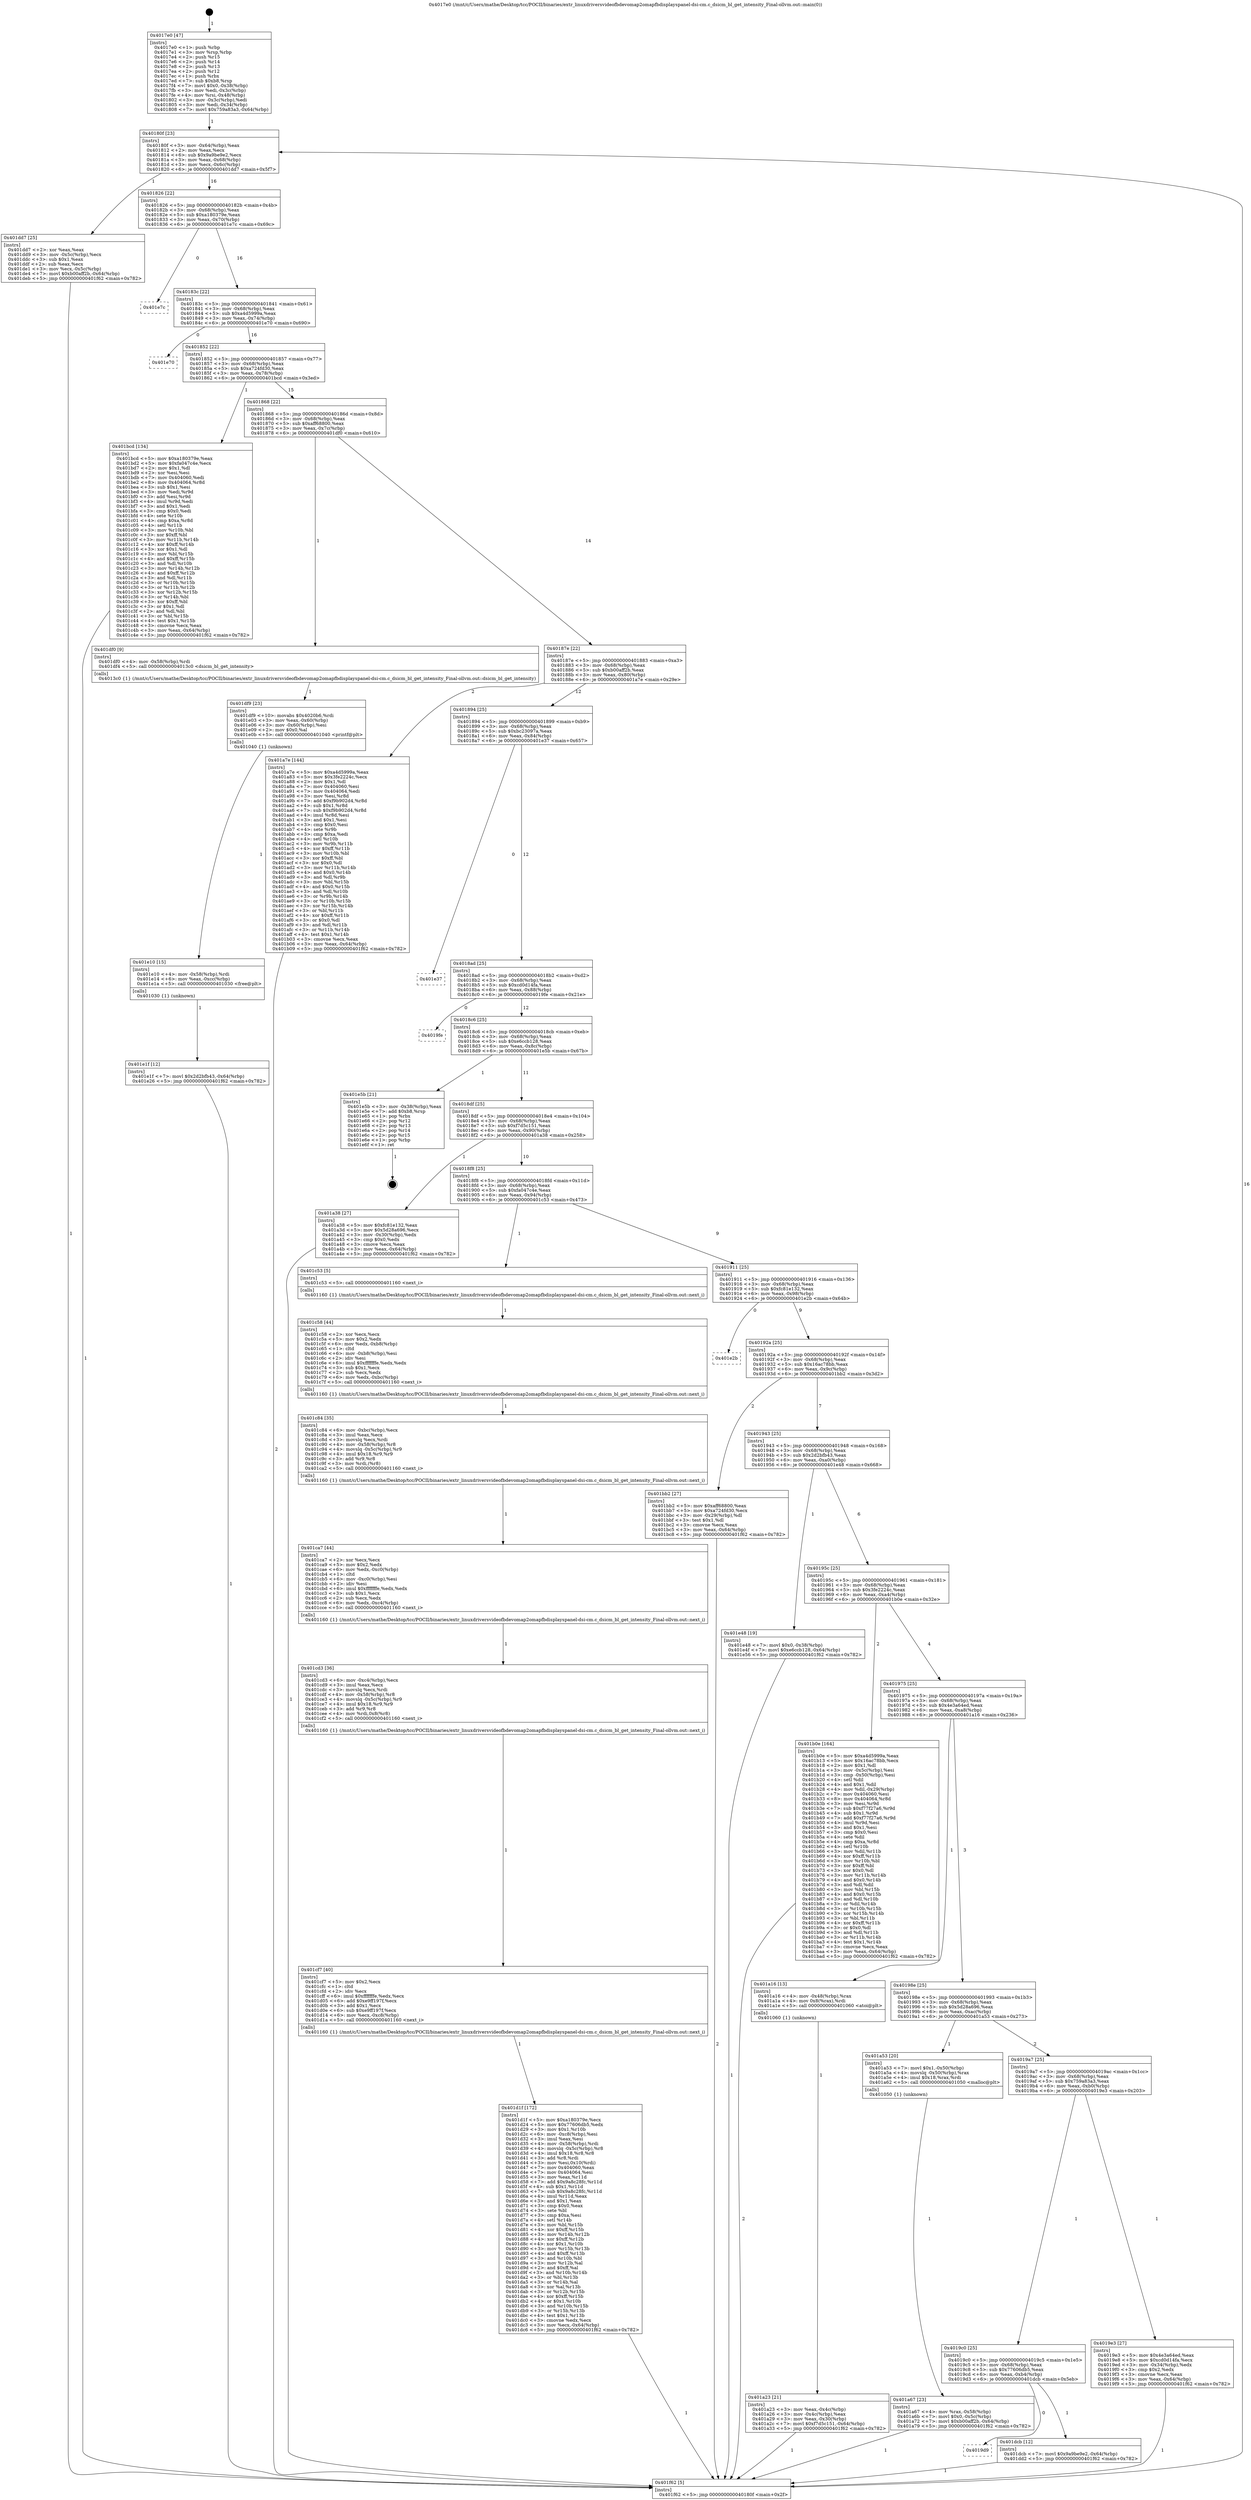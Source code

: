 digraph "0x4017e0" {
  label = "0x4017e0 (/mnt/c/Users/mathe/Desktop/tcc/POCII/binaries/extr_linuxdriversvideofbdevomap2omapfbdisplayspanel-dsi-cm.c_dsicm_bl_get_intensity_Final-ollvm.out::main(0))"
  labelloc = "t"
  node[shape=record]

  Entry [label="",width=0.3,height=0.3,shape=circle,fillcolor=black,style=filled]
  "0x40180f" [label="{
     0x40180f [23]\l
     | [instrs]\l
     &nbsp;&nbsp;0x40180f \<+3\>: mov -0x64(%rbp),%eax\l
     &nbsp;&nbsp;0x401812 \<+2\>: mov %eax,%ecx\l
     &nbsp;&nbsp;0x401814 \<+6\>: sub $0x9a9be9e2,%ecx\l
     &nbsp;&nbsp;0x40181a \<+3\>: mov %eax,-0x68(%rbp)\l
     &nbsp;&nbsp;0x40181d \<+3\>: mov %ecx,-0x6c(%rbp)\l
     &nbsp;&nbsp;0x401820 \<+6\>: je 0000000000401dd7 \<main+0x5f7\>\l
  }"]
  "0x401dd7" [label="{
     0x401dd7 [25]\l
     | [instrs]\l
     &nbsp;&nbsp;0x401dd7 \<+2\>: xor %eax,%eax\l
     &nbsp;&nbsp;0x401dd9 \<+3\>: mov -0x5c(%rbp),%ecx\l
     &nbsp;&nbsp;0x401ddc \<+3\>: sub $0x1,%eax\l
     &nbsp;&nbsp;0x401ddf \<+2\>: sub %eax,%ecx\l
     &nbsp;&nbsp;0x401de1 \<+3\>: mov %ecx,-0x5c(%rbp)\l
     &nbsp;&nbsp;0x401de4 \<+7\>: movl $0xb00aff2b,-0x64(%rbp)\l
     &nbsp;&nbsp;0x401deb \<+5\>: jmp 0000000000401f62 \<main+0x782\>\l
  }"]
  "0x401826" [label="{
     0x401826 [22]\l
     | [instrs]\l
     &nbsp;&nbsp;0x401826 \<+5\>: jmp 000000000040182b \<main+0x4b\>\l
     &nbsp;&nbsp;0x40182b \<+3\>: mov -0x68(%rbp),%eax\l
     &nbsp;&nbsp;0x40182e \<+5\>: sub $0xa180379e,%eax\l
     &nbsp;&nbsp;0x401833 \<+3\>: mov %eax,-0x70(%rbp)\l
     &nbsp;&nbsp;0x401836 \<+6\>: je 0000000000401e7c \<main+0x69c\>\l
  }"]
  Exit [label="",width=0.3,height=0.3,shape=circle,fillcolor=black,style=filled,peripheries=2]
  "0x401e7c" [label="{
     0x401e7c\l
  }", style=dashed]
  "0x40183c" [label="{
     0x40183c [22]\l
     | [instrs]\l
     &nbsp;&nbsp;0x40183c \<+5\>: jmp 0000000000401841 \<main+0x61\>\l
     &nbsp;&nbsp;0x401841 \<+3\>: mov -0x68(%rbp),%eax\l
     &nbsp;&nbsp;0x401844 \<+5\>: sub $0xa4d5999a,%eax\l
     &nbsp;&nbsp;0x401849 \<+3\>: mov %eax,-0x74(%rbp)\l
     &nbsp;&nbsp;0x40184c \<+6\>: je 0000000000401e70 \<main+0x690\>\l
  }"]
  "0x401e1f" [label="{
     0x401e1f [12]\l
     | [instrs]\l
     &nbsp;&nbsp;0x401e1f \<+7\>: movl $0x2d2bfb43,-0x64(%rbp)\l
     &nbsp;&nbsp;0x401e26 \<+5\>: jmp 0000000000401f62 \<main+0x782\>\l
  }"]
  "0x401e70" [label="{
     0x401e70\l
  }", style=dashed]
  "0x401852" [label="{
     0x401852 [22]\l
     | [instrs]\l
     &nbsp;&nbsp;0x401852 \<+5\>: jmp 0000000000401857 \<main+0x77\>\l
     &nbsp;&nbsp;0x401857 \<+3\>: mov -0x68(%rbp),%eax\l
     &nbsp;&nbsp;0x40185a \<+5\>: sub $0xa724fd30,%eax\l
     &nbsp;&nbsp;0x40185f \<+3\>: mov %eax,-0x78(%rbp)\l
     &nbsp;&nbsp;0x401862 \<+6\>: je 0000000000401bcd \<main+0x3ed\>\l
  }"]
  "0x401e10" [label="{
     0x401e10 [15]\l
     | [instrs]\l
     &nbsp;&nbsp;0x401e10 \<+4\>: mov -0x58(%rbp),%rdi\l
     &nbsp;&nbsp;0x401e14 \<+6\>: mov %eax,-0xcc(%rbp)\l
     &nbsp;&nbsp;0x401e1a \<+5\>: call 0000000000401030 \<free@plt\>\l
     | [calls]\l
     &nbsp;&nbsp;0x401030 \{1\} (unknown)\l
  }"]
  "0x401bcd" [label="{
     0x401bcd [134]\l
     | [instrs]\l
     &nbsp;&nbsp;0x401bcd \<+5\>: mov $0xa180379e,%eax\l
     &nbsp;&nbsp;0x401bd2 \<+5\>: mov $0xfa047c4e,%ecx\l
     &nbsp;&nbsp;0x401bd7 \<+2\>: mov $0x1,%dl\l
     &nbsp;&nbsp;0x401bd9 \<+2\>: xor %esi,%esi\l
     &nbsp;&nbsp;0x401bdb \<+7\>: mov 0x404060,%edi\l
     &nbsp;&nbsp;0x401be2 \<+8\>: mov 0x404064,%r8d\l
     &nbsp;&nbsp;0x401bea \<+3\>: sub $0x1,%esi\l
     &nbsp;&nbsp;0x401bed \<+3\>: mov %edi,%r9d\l
     &nbsp;&nbsp;0x401bf0 \<+3\>: add %esi,%r9d\l
     &nbsp;&nbsp;0x401bf3 \<+4\>: imul %r9d,%edi\l
     &nbsp;&nbsp;0x401bf7 \<+3\>: and $0x1,%edi\l
     &nbsp;&nbsp;0x401bfa \<+3\>: cmp $0x0,%edi\l
     &nbsp;&nbsp;0x401bfd \<+4\>: sete %r10b\l
     &nbsp;&nbsp;0x401c01 \<+4\>: cmp $0xa,%r8d\l
     &nbsp;&nbsp;0x401c05 \<+4\>: setl %r11b\l
     &nbsp;&nbsp;0x401c09 \<+3\>: mov %r10b,%bl\l
     &nbsp;&nbsp;0x401c0c \<+3\>: xor $0xff,%bl\l
     &nbsp;&nbsp;0x401c0f \<+3\>: mov %r11b,%r14b\l
     &nbsp;&nbsp;0x401c12 \<+4\>: xor $0xff,%r14b\l
     &nbsp;&nbsp;0x401c16 \<+3\>: xor $0x1,%dl\l
     &nbsp;&nbsp;0x401c19 \<+3\>: mov %bl,%r15b\l
     &nbsp;&nbsp;0x401c1c \<+4\>: and $0xff,%r15b\l
     &nbsp;&nbsp;0x401c20 \<+3\>: and %dl,%r10b\l
     &nbsp;&nbsp;0x401c23 \<+3\>: mov %r14b,%r12b\l
     &nbsp;&nbsp;0x401c26 \<+4\>: and $0xff,%r12b\l
     &nbsp;&nbsp;0x401c2a \<+3\>: and %dl,%r11b\l
     &nbsp;&nbsp;0x401c2d \<+3\>: or %r10b,%r15b\l
     &nbsp;&nbsp;0x401c30 \<+3\>: or %r11b,%r12b\l
     &nbsp;&nbsp;0x401c33 \<+3\>: xor %r12b,%r15b\l
     &nbsp;&nbsp;0x401c36 \<+3\>: or %r14b,%bl\l
     &nbsp;&nbsp;0x401c39 \<+3\>: xor $0xff,%bl\l
     &nbsp;&nbsp;0x401c3c \<+3\>: or $0x1,%dl\l
     &nbsp;&nbsp;0x401c3f \<+2\>: and %dl,%bl\l
     &nbsp;&nbsp;0x401c41 \<+3\>: or %bl,%r15b\l
     &nbsp;&nbsp;0x401c44 \<+4\>: test $0x1,%r15b\l
     &nbsp;&nbsp;0x401c48 \<+3\>: cmovne %ecx,%eax\l
     &nbsp;&nbsp;0x401c4b \<+3\>: mov %eax,-0x64(%rbp)\l
     &nbsp;&nbsp;0x401c4e \<+5\>: jmp 0000000000401f62 \<main+0x782\>\l
  }"]
  "0x401868" [label="{
     0x401868 [22]\l
     | [instrs]\l
     &nbsp;&nbsp;0x401868 \<+5\>: jmp 000000000040186d \<main+0x8d\>\l
     &nbsp;&nbsp;0x40186d \<+3\>: mov -0x68(%rbp),%eax\l
     &nbsp;&nbsp;0x401870 \<+5\>: sub $0xaff68800,%eax\l
     &nbsp;&nbsp;0x401875 \<+3\>: mov %eax,-0x7c(%rbp)\l
     &nbsp;&nbsp;0x401878 \<+6\>: je 0000000000401df0 \<main+0x610\>\l
  }"]
  "0x401df9" [label="{
     0x401df9 [23]\l
     | [instrs]\l
     &nbsp;&nbsp;0x401df9 \<+10\>: movabs $0x4020b6,%rdi\l
     &nbsp;&nbsp;0x401e03 \<+3\>: mov %eax,-0x60(%rbp)\l
     &nbsp;&nbsp;0x401e06 \<+3\>: mov -0x60(%rbp),%esi\l
     &nbsp;&nbsp;0x401e09 \<+2\>: mov $0x0,%al\l
     &nbsp;&nbsp;0x401e0b \<+5\>: call 0000000000401040 \<printf@plt\>\l
     | [calls]\l
     &nbsp;&nbsp;0x401040 \{1\} (unknown)\l
  }"]
  "0x401df0" [label="{
     0x401df0 [9]\l
     | [instrs]\l
     &nbsp;&nbsp;0x401df0 \<+4\>: mov -0x58(%rbp),%rdi\l
     &nbsp;&nbsp;0x401df4 \<+5\>: call 00000000004013c0 \<dsicm_bl_get_intensity\>\l
     | [calls]\l
     &nbsp;&nbsp;0x4013c0 \{1\} (/mnt/c/Users/mathe/Desktop/tcc/POCII/binaries/extr_linuxdriversvideofbdevomap2omapfbdisplayspanel-dsi-cm.c_dsicm_bl_get_intensity_Final-ollvm.out::dsicm_bl_get_intensity)\l
  }"]
  "0x40187e" [label="{
     0x40187e [22]\l
     | [instrs]\l
     &nbsp;&nbsp;0x40187e \<+5\>: jmp 0000000000401883 \<main+0xa3\>\l
     &nbsp;&nbsp;0x401883 \<+3\>: mov -0x68(%rbp),%eax\l
     &nbsp;&nbsp;0x401886 \<+5\>: sub $0xb00aff2b,%eax\l
     &nbsp;&nbsp;0x40188b \<+3\>: mov %eax,-0x80(%rbp)\l
     &nbsp;&nbsp;0x40188e \<+6\>: je 0000000000401a7e \<main+0x29e\>\l
  }"]
  "0x4019d9" [label="{
     0x4019d9\l
  }", style=dashed]
  "0x401a7e" [label="{
     0x401a7e [144]\l
     | [instrs]\l
     &nbsp;&nbsp;0x401a7e \<+5\>: mov $0xa4d5999a,%eax\l
     &nbsp;&nbsp;0x401a83 \<+5\>: mov $0x3fe2224c,%ecx\l
     &nbsp;&nbsp;0x401a88 \<+2\>: mov $0x1,%dl\l
     &nbsp;&nbsp;0x401a8a \<+7\>: mov 0x404060,%esi\l
     &nbsp;&nbsp;0x401a91 \<+7\>: mov 0x404064,%edi\l
     &nbsp;&nbsp;0x401a98 \<+3\>: mov %esi,%r8d\l
     &nbsp;&nbsp;0x401a9b \<+7\>: add $0xf9b902d4,%r8d\l
     &nbsp;&nbsp;0x401aa2 \<+4\>: sub $0x1,%r8d\l
     &nbsp;&nbsp;0x401aa6 \<+7\>: sub $0xf9b902d4,%r8d\l
     &nbsp;&nbsp;0x401aad \<+4\>: imul %r8d,%esi\l
     &nbsp;&nbsp;0x401ab1 \<+3\>: and $0x1,%esi\l
     &nbsp;&nbsp;0x401ab4 \<+3\>: cmp $0x0,%esi\l
     &nbsp;&nbsp;0x401ab7 \<+4\>: sete %r9b\l
     &nbsp;&nbsp;0x401abb \<+3\>: cmp $0xa,%edi\l
     &nbsp;&nbsp;0x401abe \<+4\>: setl %r10b\l
     &nbsp;&nbsp;0x401ac2 \<+3\>: mov %r9b,%r11b\l
     &nbsp;&nbsp;0x401ac5 \<+4\>: xor $0xff,%r11b\l
     &nbsp;&nbsp;0x401ac9 \<+3\>: mov %r10b,%bl\l
     &nbsp;&nbsp;0x401acc \<+3\>: xor $0xff,%bl\l
     &nbsp;&nbsp;0x401acf \<+3\>: xor $0x0,%dl\l
     &nbsp;&nbsp;0x401ad2 \<+3\>: mov %r11b,%r14b\l
     &nbsp;&nbsp;0x401ad5 \<+4\>: and $0x0,%r14b\l
     &nbsp;&nbsp;0x401ad9 \<+3\>: and %dl,%r9b\l
     &nbsp;&nbsp;0x401adc \<+3\>: mov %bl,%r15b\l
     &nbsp;&nbsp;0x401adf \<+4\>: and $0x0,%r15b\l
     &nbsp;&nbsp;0x401ae3 \<+3\>: and %dl,%r10b\l
     &nbsp;&nbsp;0x401ae6 \<+3\>: or %r9b,%r14b\l
     &nbsp;&nbsp;0x401ae9 \<+3\>: or %r10b,%r15b\l
     &nbsp;&nbsp;0x401aec \<+3\>: xor %r15b,%r14b\l
     &nbsp;&nbsp;0x401aef \<+3\>: or %bl,%r11b\l
     &nbsp;&nbsp;0x401af2 \<+4\>: xor $0xff,%r11b\l
     &nbsp;&nbsp;0x401af6 \<+3\>: or $0x0,%dl\l
     &nbsp;&nbsp;0x401af9 \<+3\>: and %dl,%r11b\l
     &nbsp;&nbsp;0x401afc \<+3\>: or %r11b,%r14b\l
     &nbsp;&nbsp;0x401aff \<+4\>: test $0x1,%r14b\l
     &nbsp;&nbsp;0x401b03 \<+3\>: cmovne %ecx,%eax\l
     &nbsp;&nbsp;0x401b06 \<+3\>: mov %eax,-0x64(%rbp)\l
     &nbsp;&nbsp;0x401b09 \<+5\>: jmp 0000000000401f62 \<main+0x782\>\l
  }"]
  "0x401894" [label="{
     0x401894 [25]\l
     | [instrs]\l
     &nbsp;&nbsp;0x401894 \<+5\>: jmp 0000000000401899 \<main+0xb9\>\l
     &nbsp;&nbsp;0x401899 \<+3\>: mov -0x68(%rbp),%eax\l
     &nbsp;&nbsp;0x40189c \<+5\>: sub $0xbc23097a,%eax\l
     &nbsp;&nbsp;0x4018a1 \<+6\>: mov %eax,-0x84(%rbp)\l
     &nbsp;&nbsp;0x4018a7 \<+6\>: je 0000000000401e37 \<main+0x657\>\l
  }"]
  "0x401dcb" [label="{
     0x401dcb [12]\l
     | [instrs]\l
     &nbsp;&nbsp;0x401dcb \<+7\>: movl $0x9a9be9e2,-0x64(%rbp)\l
     &nbsp;&nbsp;0x401dd2 \<+5\>: jmp 0000000000401f62 \<main+0x782\>\l
  }"]
  "0x401e37" [label="{
     0x401e37\l
  }", style=dashed]
  "0x4018ad" [label="{
     0x4018ad [25]\l
     | [instrs]\l
     &nbsp;&nbsp;0x4018ad \<+5\>: jmp 00000000004018b2 \<main+0xd2\>\l
     &nbsp;&nbsp;0x4018b2 \<+3\>: mov -0x68(%rbp),%eax\l
     &nbsp;&nbsp;0x4018b5 \<+5\>: sub $0xcd0d14fa,%eax\l
     &nbsp;&nbsp;0x4018ba \<+6\>: mov %eax,-0x88(%rbp)\l
     &nbsp;&nbsp;0x4018c0 \<+6\>: je 00000000004019fe \<main+0x21e\>\l
  }"]
  "0x401d1f" [label="{
     0x401d1f [172]\l
     | [instrs]\l
     &nbsp;&nbsp;0x401d1f \<+5\>: mov $0xa180379e,%ecx\l
     &nbsp;&nbsp;0x401d24 \<+5\>: mov $0x77606db5,%edx\l
     &nbsp;&nbsp;0x401d29 \<+3\>: mov $0x1,%r10b\l
     &nbsp;&nbsp;0x401d2c \<+6\>: mov -0xc8(%rbp),%esi\l
     &nbsp;&nbsp;0x401d32 \<+3\>: imul %eax,%esi\l
     &nbsp;&nbsp;0x401d35 \<+4\>: mov -0x58(%rbp),%rdi\l
     &nbsp;&nbsp;0x401d39 \<+4\>: movslq -0x5c(%rbp),%r8\l
     &nbsp;&nbsp;0x401d3d \<+4\>: imul $0x18,%r8,%r8\l
     &nbsp;&nbsp;0x401d41 \<+3\>: add %r8,%rdi\l
     &nbsp;&nbsp;0x401d44 \<+3\>: mov %esi,0x10(%rdi)\l
     &nbsp;&nbsp;0x401d47 \<+7\>: mov 0x404060,%eax\l
     &nbsp;&nbsp;0x401d4e \<+7\>: mov 0x404064,%esi\l
     &nbsp;&nbsp;0x401d55 \<+3\>: mov %eax,%r11d\l
     &nbsp;&nbsp;0x401d58 \<+7\>: add $0x9a8c28fc,%r11d\l
     &nbsp;&nbsp;0x401d5f \<+4\>: sub $0x1,%r11d\l
     &nbsp;&nbsp;0x401d63 \<+7\>: sub $0x9a8c28fc,%r11d\l
     &nbsp;&nbsp;0x401d6a \<+4\>: imul %r11d,%eax\l
     &nbsp;&nbsp;0x401d6e \<+3\>: and $0x1,%eax\l
     &nbsp;&nbsp;0x401d71 \<+3\>: cmp $0x0,%eax\l
     &nbsp;&nbsp;0x401d74 \<+3\>: sete %bl\l
     &nbsp;&nbsp;0x401d77 \<+3\>: cmp $0xa,%esi\l
     &nbsp;&nbsp;0x401d7a \<+4\>: setl %r14b\l
     &nbsp;&nbsp;0x401d7e \<+3\>: mov %bl,%r15b\l
     &nbsp;&nbsp;0x401d81 \<+4\>: xor $0xff,%r15b\l
     &nbsp;&nbsp;0x401d85 \<+3\>: mov %r14b,%r12b\l
     &nbsp;&nbsp;0x401d88 \<+4\>: xor $0xff,%r12b\l
     &nbsp;&nbsp;0x401d8c \<+4\>: xor $0x1,%r10b\l
     &nbsp;&nbsp;0x401d90 \<+3\>: mov %r15b,%r13b\l
     &nbsp;&nbsp;0x401d93 \<+4\>: and $0xff,%r13b\l
     &nbsp;&nbsp;0x401d97 \<+3\>: and %r10b,%bl\l
     &nbsp;&nbsp;0x401d9a \<+3\>: mov %r12b,%al\l
     &nbsp;&nbsp;0x401d9d \<+2\>: and $0xff,%al\l
     &nbsp;&nbsp;0x401d9f \<+3\>: and %r10b,%r14b\l
     &nbsp;&nbsp;0x401da2 \<+3\>: or %bl,%r13b\l
     &nbsp;&nbsp;0x401da5 \<+3\>: or %r14b,%al\l
     &nbsp;&nbsp;0x401da8 \<+3\>: xor %al,%r13b\l
     &nbsp;&nbsp;0x401dab \<+3\>: or %r12b,%r15b\l
     &nbsp;&nbsp;0x401dae \<+4\>: xor $0xff,%r15b\l
     &nbsp;&nbsp;0x401db2 \<+4\>: or $0x1,%r10b\l
     &nbsp;&nbsp;0x401db6 \<+3\>: and %r10b,%r15b\l
     &nbsp;&nbsp;0x401db9 \<+3\>: or %r15b,%r13b\l
     &nbsp;&nbsp;0x401dbc \<+4\>: test $0x1,%r13b\l
     &nbsp;&nbsp;0x401dc0 \<+3\>: cmovne %edx,%ecx\l
     &nbsp;&nbsp;0x401dc3 \<+3\>: mov %ecx,-0x64(%rbp)\l
     &nbsp;&nbsp;0x401dc6 \<+5\>: jmp 0000000000401f62 \<main+0x782\>\l
  }"]
  "0x4019fe" [label="{
     0x4019fe\l
  }", style=dashed]
  "0x4018c6" [label="{
     0x4018c6 [25]\l
     | [instrs]\l
     &nbsp;&nbsp;0x4018c6 \<+5\>: jmp 00000000004018cb \<main+0xeb\>\l
     &nbsp;&nbsp;0x4018cb \<+3\>: mov -0x68(%rbp),%eax\l
     &nbsp;&nbsp;0x4018ce \<+5\>: sub $0xe6ccb128,%eax\l
     &nbsp;&nbsp;0x4018d3 \<+6\>: mov %eax,-0x8c(%rbp)\l
     &nbsp;&nbsp;0x4018d9 \<+6\>: je 0000000000401e5b \<main+0x67b\>\l
  }"]
  "0x401cf7" [label="{
     0x401cf7 [40]\l
     | [instrs]\l
     &nbsp;&nbsp;0x401cf7 \<+5\>: mov $0x2,%ecx\l
     &nbsp;&nbsp;0x401cfc \<+1\>: cltd\l
     &nbsp;&nbsp;0x401cfd \<+2\>: idiv %ecx\l
     &nbsp;&nbsp;0x401cff \<+6\>: imul $0xfffffffe,%edx,%ecx\l
     &nbsp;&nbsp;0x401d05 \<+6\>: add $0xe9ff197f,%ecx\l
     &nbsp;&nbsp;0x401d0b \<+3\>: add $0x1,%ecx\l
     &nbsp;&nbsp;0x401d0e \<+6\>: sub $0xe9ff197f,%ecx\l
     &nbsp;&nbsp;0x401d14 \<+6\>: mov %ecx,-0xc8(%rbp)\l
     &nbsp;&nbsp;0x401d1a \<+5\>: call 0000000000401160 \<next_i\>\l
     | [calls]\l
     &nbsp;&nbsp;0x401160 \{1\} (/mnt/c/Users/mathe/Desktop/tcc/POCII/binaries/extr_linuxdriversvideofbdevomap2omapfbdisplayspanel-dsi-cm.c_dsicm_bl_get_intensity_Final-ollvm.out::next_i)\l
  }"]
  "0x401e5b" [label="{
     0x401e5b [21]\l
     | [instrs]\l
     &nbsp;&nbsp;0x401e5b \<+3\>: mov -0x38(%rbp),%eax\l
     &nbsp;&nbsp;0x401e5e \<+7\>: add $0xb8,%rsp\l
     &nbsp;&nbsp;0x401e65 \<+1\>: pop %rbx\l
     &nbsp;&nbsp;0x401e66 \<+2\>: pop %r12\l
     &nbsp;&nbsp;0x401e68 \<+2\>: pop %r13\l
     &nbsp;&nbsp;0x401e6a \<+2\>: pop %r14\l
     &nbsp;&nbsp;0x401e6c \<+2\>: pop %r15\l
     &nbsp;&nbsp;0x401e6e \<+1\>: pop %rbp\l
     &nbsp;&nbsp;0x401e6f \<+1\>: ret\l
  }"]
  "0x4018df" [label="{
     0x4018df [25]\l
     | [instrs]\l
     &nbsp;&nbsp;0x4018df \<+5\>: jmp 00000000004018e4 \<main+0x104\>\l
     &nbsp;&nbsp;0x4018e4 \<+3\>: mov -0x68(%rbp),%eax\l
     &nbsp;&nbsp;0x4018e7 \<+5\>: sub $0xf7d5c151,%eax\l
     &nbsp;&nbsp;0x4018ec \<+6\>: mov %eax,-0x90(%rbp)\l
     &nbsp;&nbsp;0x4018f2 \<+6\>: je 0000000000401a38 \<main+0x258\>\l
  }"]
  "0x401cd3" [label="{
     0x401cd3 [36]\l
     | [instrs]\l
     &nbsp;&nbsp;0x401cd3 \<+6\>: mov -0xc4(%rbp),%ecx\l
     &nbsp;&nbsp;0x401cd9 \<+3\>: imul %eax,%ecx\l
     &nbsp;&nbsp;0x401cdc \<+3\>: movslq %ecx,%rdi\l
     &nbsp;&nbsp;0x401cdf \<+4\>: mov -0x58(%rbp),%r8\l
     &nbsp;&nbsp;0x401ce3 \<+4\>: movslq -0x5c(%rbp),%r9\l
     &nbsp;&nbsp;0x401ce7 \<+4\>: imul $0x18,%r9,%r9\l
     &nbsp;&nbsp;0x401ceb \<+3\>: add %r9,%r8\l
     &nbsp;&nbsp;0x401cee \<+4\>: mov %rdi,0x8(%r8)\l
     &nbsp;&nbsp;0x401cf2 \<+5\>: call 0000000000401160 \<next_i\>\l
     | [calls]\l
     &nbsp;&nbsp;0x401160 \{1\} (/mnt/c/Users/mathe/Desktop/tcc/POCII/binaries/extr_linuxdriversvideofbdevomap2omapfbdisplayspanel-dsi-cm.c_dsicm_bl_get_intensity_Final-ollvm.out::next_i)\l
  }"]
  "0x401a38" [label="{
     0x401a38 [27]\l
     | [instrs]\l
     &nbsp;&nbsp;0x401a38 \<+5\>: mov $0xfc81e132,%eax\l
     &nbsp;&nbsp;0x401a3d \<+5\>: mov $0x5d28a696,%ecx\l
     &nbsp;&nbsp;0x401a42 \<+3\>: mov -0x30(%rbp),%edx\l
     &nbsp;&nbsp;0x401a45 \<+3\>: cmp $0x0,%edx\l
     &nbsp;&nbsp;0x401a48 \<+3\>: cmove %ecx,%eax\l
     &nbsp;&nbsp;0x401a4b \<+3\>: mov %eax,-0x64(%rbp)\l
     &nbsp;&nbsp;0x401a4e \<+5\>: jmp 0000000000401f62 \<main+0x782\>\l
  }"]
  "0x4018f8" [label="{
     0x4018f8 [25]\l
     | [instrs]\l
     &nbsp;&nbsp;0x4018f8 \<+5\>: jmp 00000000004018fd \<main+0x11d\>\l
     &nbsp;&nbsp;0x4018fd \<+3\>: mov -0x68(%rbp),%eax\l
     &nbsp;&nbsp;0x401900 \<+5\>: sub $0xfa047c4e,%eax\l
     &nbsp;&nbsp;0x401905 \<+6\>: mov %eax,-0x94(%rbp)\l
     &nbsp;&nbsp;0x40190b \<+6\>: je 0000000000401c53 \<main+0x473\>\l
  }"]
  "0x401ca7" [label="{
     0x401ca7 [44]\l
     | [instrs]\l
     &nbsp;&nbsp;0x401ca7 \<+2\>: xor %ecx,%ecx\l
     &nbsp;&nbsp;0x401ca9 \<+5\>: mov $0x2,%edx\l
     &nbsp;&nbsp;0x401cae \<+6\>: mov %edx,-0xc0(%rbp)\l
     &nbsp;&nbsp;0x401cb4 \<+1\>: cltd\l
     &nbsp;&nbsp;0x401cb5 \<+6\>: mov -0xc0(%rbp),%esi\l
     &nbsp;&nbsp;0x401cbb \<+2\>: idiv %esi\l
     &nbsp;&nbsp;0x401cbd \<+6\>: imul $0xfffffffe,%edx,%edx\l
     &nbsp;&nbsp;0x401cc3 \<+3\>: sub $0x1,%ecx\l
     &nbsp;&nbsp;0x401cc6 \<+2\>: sub %ecx,%edx\l
     &nbsp;&nbsp;0x401cc8 \<+6\>: mov %edx,-0xc4(%rbp)\l
     &nbsp;&nbsp;0x401cce \<+5\>: call 0000000000401160 \<next_i\>\l
     | [calls]\l
     &nbsp;&nbsp;0x401160 \{1\} (/mnt/c/Users/mathe/Desktop/tcc/POCII/binaries/extr_linuxdriversvideofbdevomap2omapfbdisplayspanel-dsi-cm.c_dsicm_bl_get_intensity_Final-ollvm.out::next_i)\l
  }"]
  "0x401c53" [label="{
     0x401c53 [5]\l
     | [instrs]\l
     &nbsp;&nbsp;0x401c53 \<+5\>: call 0000000000401160 \<next_i\>\l
     | [calls]\l
     &nbsp;&nbsp;0x401160 \{1\} (/mnt/c/Users/mathe/Desktop/tcc/POCII/binaries/extr_linuxdriversvideofbdevomap2omapfbdisplayspanel-dsi-cm.c_dsicm_bl_get_intensity_Final-ollvm.out::next_i)\l
  }"]
  "0x401911" [label="{
     0x401911 [25]\l
     | [instrs]\l
     &nbsp;&nbsp;0x401911 \<+5\>: jmp 0000000000401916 \<main+0x136\>\l
     &nbsp;&nbsp;0x401916 \<+3\>: mov -0x68(%rbp),%eax\l
     &nbsp;&nbsp;0x401919 \<+5\>: sub $0xfc81e132,%eax\l
     &nbsp;&nbsp;0x40191e \<+6\>: mov %eax,-0x98(%rbp)\l
     &nbsp;&nbsp;0x401924 \<+6\>: je 0000000000401e2b \<main+0x64b\>\l
  }"]
  "0x401c84" [label="{
     0x401c84 [35]\l
     | [instrs]\l
     &nbsp;&nbsp;0x401c84 \<+6\>: mov -0xbc(%rbp),%ecx\l
     &nbsp;&nbsp;0x401c8a \<+3\>: imul %eax,%ecx\l
     &nbsp;&nbsp;0x401c8d \<+3\>: movslq %ecx,%rdi\l
     &nbsp;&nbsp;0x401c90 \<+4\>: mov -0x58(%rbp),%r8\l
     &nbsp;&nbsp;0x401c94 \<+4\>: movslq -0x5c(%rbp),%r9\l
     &nbsp;&nbsp;0x401c98 \<+4\>: imul $0x18,%r9,%r9\l
     &nbsp;&nbsp;0x401c9c \<+3\>: add %r9,%r8\l
     &nbsp;&nbsp;0x401c9f \<+3\>: mov %rdi,(%r8)\l
     &nbsp;&nbsp;0x401ca2 \<+5\>: call 0000000000401160 \<next_i\>\l
     | [calls]\l
     &nbsp;&nbsp;0x401160 \{1\} (/mnt/c/Users/mathe/Desktop/tcc/POCII/binaries/extr_linuxdriversvideofbdevomap2omapfbdisplayspanel-dsi-cm.c_dsicm_bl_get_intensity_Final-ollvm.out::next_i)\l
  }"]
  "0x401e2b" [label="{
     0x401e2b\l
  }", style=dashed]
  "0x40192a" [label="{
     0x40192a [25]\l
     | [instrs]\l
     &nbsp;&nbsp;0x40192a \<+5\>: jmp 000000000040192f \<main+0x14f\>\l
     &nbsp;&nbsp;0x40192f \<+3\>: mov -0x68(%rbp),%eax\l
     &nbsp;&nbsp;0x401932 \<+5\>: sub $0x16ac78bb,%eax\l
     &nbsp;&nbsp;0x401937 \<+6\>: mov %eax,-0x9c(%rbp)\l
     &nbsp;&nbsp;0x40193d \<+6\>: je 0000000000401bb2 \<main+0x3d2\>\l
  }"]
  "0x401c58" [label="{
     0x401c58 [44]\l
     | [instrs]\l
     &nbsp;&nbsp;0x401c58 \<+2\>: xor %ecx,%ecx\l
     &nbsp;&nbsp;0x401c5a \<+5\>: mov $0x2,%edx\l
     &nbsp;&nbsp;0x401c5f \<+6\>: mov %edx,-0xb8(%rbp)\l
     &nbsp;&nbsp;0x401c65 \<+1\>: cltd\l
     &nbsp;&nbsp;0x401c66 \<+6\>: mov -0xb8(%rbp),%esi\l
     &nbsp;&nbsp;0x401c6c \<+2\>: idiv %esi\l
     &nbsp;&nbsp;0x401c6e \<+6\>: imul $0xfffffffe,%edx,%edx\l
     &nbsp;&nbsp;0x401c74 \<+3\>: sub $0x1,%ecx\l
     &nbsp;&nbsp;0x401c77 \<+2\>: sub %ecx,%edx\l
     &nbsp;&nbsp;0x401c79 \<+6\>: mov %edx,-0xbc(%rbp)\l
     &nbsp;&nbsp;0x401c7f \<+5\>: call 0000000000401160 \<next_i\>\l
     | [calls]\l
     &nbsp;&nbsp;0x401160 \{1\} (/mnt/c/Users/mathe/Desktop/tcc/POCII/binaries/extr_linuxdriversvideofbdevomap2omapfbdisplayspanel-dsi-cm.c_dsicm_bl_get_intensity_Final-ollvm.out::next_i)\l
  }"]
  "0x401bb2" [label="{
     0x401bb2 [27]\l
     | [instrs]\l
     &nbsp;&nbsp;0x401bb2 \<+5\>: mov $0xaff68800,%eax\l
     &nbsp;&nbsp;0x401bb7 \<+5\>: mov $0xa724fd30,%ecx\l
     &nbsp;&nbsp;0x401bbc \<+3\>: mov -0x29(%rbp),%dl\l
     &nbsp;&nbsp;0x401bbf \<+3\>: test $0x1,%dl\l
     &nbsp;&nbsp;0x401bc2 \<+3\>: cmovne %ecx,%eax\l
     &nbsp;&nbsp;0x401bc5 \<+3\>: mov %eax,-0x64(%rbp)\l
     &nbsp;&nbsp;0x401bc8 \<+5\>: jmp 0000000000401f62 \<main+0x782\>\l
  }"]
  "0x401943" [label="{
     0x401943 [25]\l
     | [instrs]\l
     &nbsp;&nbsp;0x401943 \<+5\>: jmp 0000000000401948 \<main+0x168\>\l
     &nbsp;&nbsp;0x401948 \<+3\>: mov -0x68(%rbp),%eax\l
     &nbsp;&nbsp;0x40194b \<+5\>: sub $0x2d2bfb43,%eax\l
     &nbsp;&nbsp;0x401950 \<+6\>: mov %eax,-0xa0(%rbp)\l
     &nbsp;&nbsp;0x401956 \<+6\>: je 0000000000401e48 \<main+0x668\>\l
  }"]
  "0x401a67" [label="{
     0x401a67 [23]\l
     | [instrs]\l
     &nbsp;&nbsp;0x401a67 \<+4\>: mov %rax,-0x58(%rbp)\l
     &nbsp;&nbsp;0x401a6b \<+7\>: movl $0x0,-0x5c(%rbp)\l
     &nbsp;&nbsp;0x401a72 \<+7\>: movl $0xb00aff2b,-0x64(%rbp)\l
     &nbsp;&nbsp;0x401a79 \<+5\>: jmp 0000000000401f62 \<main+0x782\>\l
  }"]
  "0x401e48" [label="{
     0x401e48 [19]\l
     | [instrs]\l
     &nbsp;&nbsp;0x401e48 \<+7\>: movl $0x0,-0x38(%rbp)\l
     &nbsp;&nbsp;0x401e4f \<+7\>: movl $0xe6ccb128,-0x64(%rbp)\l
     &nbsp;&nbsp;0x401e56 \<+5\>: jmp 0000000000401f62 \<main+0x782\>\l
  }"]
  "0x40195c" [label="{
     0x40195c [25]\l
     | [instrs]\l
     &nbsp;&nbsp;0x40195c \<+5\>: jmp 0000000000401961 \<main+0x181\>\l
     &nbsp;&nbsp;0x401961 \<+3\>: mov -0x68(%rbp),%eax\l
     &nbsp;&nbsp;0x401964 \<+5\>: sub $0x3fe2224c,%eax\l
     &nbsp;&nbsp;0x401969 \<+6\>: mov %eax,-0xa4(%rbp)\l
     &nbsp;&nbsp;0x40196f \<+6\>: je 0000000000401b0e \<main+0x32e\>\l
  }"]
  "0x401a23" [label="{
     0x401a23 [21]\l
     | [instrs]\l
     &nbsp;&nbsp;0x401a23 \<+3\>: mov %eax,-0x4c(%rbp)\l
     &nbsp;&nbsp;0x401a26 \<+3\>: mov -0x4c(%rbp),%eax\l
     &nbsp;&nbsp;0x401a29 \<+3\>: mov %eax,-0x30(%rbp)\l
     &nbsp;&nbsp;0x401a2c \<+7\>: movl $0xf7d5c151,-0x64(%rbp)\l
     &nbsp;&nbsp;0x401a33 \<+5\>: jmp 0000000000401f62 \<main+0x782\>\l
  }"]
  "0x401b0e" [label="{
     0x401b0e [164]\l
     | [instrs]\l
     &nbsp;&nbsp;0x401b0e \<+5\>: mov $0xa4d5999a,%eax\l
     &nbsp;&nbsp;0x401b13 \<+5\>: mov $0x16ac78bb,%ecx\l
     &nbsp;&nbsp;0x401b18 \<+2\>: mov $0x1,%dl\l
     &nbsp;&nbsp;0x401b1a \<+3\>: mov -0x5c(%rbp),%esi\l
     &nbsp;&nbsp;0x401b1d \<+3\>: cmp -0x50(%rbp),%esi\l
     &nbsp;&nbsp;0x401b20 \<+4\>: setl %dil\l
     &nbsp;&nbsp;0x401b24 \<+4\>: and $0x1,%dil\l
     &nbsp;&nbsp;0x401b28 \<+4\>: mov %dil,-0x29(%rbp)\l
     &nbsp;&nbsp;0x401b2c \<+7\>: mov 0x404060,%esi\l
     &nbsp;&nbsp;0x401b33 \<+8\>: mov 0x404064,%r8d\l
     &nbsp;&nbsp;0x401b3b \<+3\>: mov %esi,%r9d\l
     &nbsp;&nbsp;0x401b3e \<+7\>: sub $0xf77f27a6,%r9d\l
     &nbsp;&nbsp;0x401b45 \<+4\>: sub $0x1,%r9d\l
     &nbsp;&nbsp;0x401b49 \<+7\>: add $0xf77f27a6,%r9d\l
     &nbsp;&nbsp;0x401b50 \<+4\>: imul %r9d,%esi\l
     &nbsp;&nbsp;0x401b54 \<+3\>: and $0x1,%esi\l
     &nbsp;&nbsp;0x401b57 \<+3\>: cmp $0x0,%esi\l
     &nbsp;&nbsp;0x401b5a \<+4\>: sete %dil\l
     &nbsp;&nbsp;0x401b5e \<+4\>: cmp $0xa,%r8d\l
     &nbsp;&nbsp;0x401b62 \<+4\>: setl %r10b\l
     &nbsp;&nbsp;0x401b66 \<+3\>: mov %dil,%r11b\l
     &nbsp;&nbsp;0x401b69 \<+4\>: xor $0xff,%r11b\l
     &nbsp;&nbsp;0x401b6d \<+3\>: mov %r10b,%bl\l
     &nbsp;&nbsp;0x401b70 \<+3\>: xor $0xff,%bl\l
     &nbsp;&nbsp;0x401b73 \<+3\>: xor $0x0,%dl\l
     &nbsp;&nbsp;0x401b76 \<+3\>: mov %r11b,%r14b\l
     &nbsp;&nbsp;0x401b79 \<+4\>: and $0x0,%r14b\l
     &nbsp;&nbsp;0x401b7d \<+3\>: and %dl,%dil\l
     &nbsp;&nbsp;0x401b80 \<+3\>: mov %bl,%r15b\l
     &nbsp;&nbsp;0x401b83 \<+4\>: and $0x0,%r15b\l
     &nbsp;&nbsp;0x401b87 \<+3\>: and %dl,%r10b\l
     &nbsp;&nbsp;0x401b8a \<+3\>: or %dil,%r14b\l
     &nbsp;&nbsp;0x401b8d \<+3\>: or %r10b,%r15b\l
     &nbsp;&nbsp;0x401b90 \<+3\>: xor %r15b,%r14b\l
     &nbsp;&nbsp;0x401b93 \<+3\>: or %bl,%r11b\l
     &nbsp;&nbsp;0x401b96 \<+4\>: xor $0xff,%r11b\l
     &nbsp;&nbsp;0x401b9a \<+3\>: or $0x0,%dl\l
     &nbsp;&nbsp;0x401b9d \<+3\>: and %dl,%r11b\l
     &nbsp;&nbsp;0x401ba0 \<+3\>: or %r11b,%r14b\l
     &nbsp;&nbsp;0x401ba3 \<+4\>: test $0x1,%r14b\l
     &nbsp;&nbsp;0x401ba7 \<+3\>: cmovne %ecx,%eax\l
     &nbsp;&nbsp;0x401baa \<+3\>: mov %eax,-0x64(%rbp)\l
     &nbsp;&nbsp;0x401bad \<+5\>: jmp 0000000000401f62 \<main+0x782\>\l
  }"]
  "0x401975" [label="{
     0x401975 [25]\l
     | [instrs]\l
     &nbsp;&nbsp;0x401975 \<+5\>: jmp 000000000040197a \<main+0x19a\>\l
     &nbsp;&nbsp;0x40197a \<+3\>: mov -0x68(%rbp),%eax\l
     &nbsp;&nbsp;0x40197d \<+5\>: sub $0x4e3a64ed,%eax\l
     &nbsp;&nbsp;0x401982 \<+6\>: mov %eax,-0xa8(%rbp)\l
     &nbsp;&nbsp;0x401988 \<+6\>: je 0000000000401a16 \<main+0x236\>\l
  }"]
  "0x4017e0" [label="{
     0x4017e0 [47]\l
     | [instrs]\l
     &nbsp;&nbsp;0x4017e0 \<+1\>: push %rbp\l
     &nbsp;&nbsp;0x4017e1 \<+3\>: mov %rsp,%rbp\l
     &nbsp;&nbsp;0x4017e4 \<+2\>: push %r15\l
     &nbsp;&nbsp;0x4017e6 \<+2\>: push %r14\l
     &nbsp;&nbsp;0x4017e8 \<+2\>: push %r13\l
     &nbsp;&nbsp;0x4017ea \<+2\>: push %r12\l
     &nbsp;&nbsp;0x4017ec \<+1\>: push %rbx\l
     &nbsp;&nbsp;0x4017ed \<+7\>: sub $0xb8,%rsp\l
     &nbsp;&nbsp;0x4017f4 \<+7\>: movl $0x0,-0x38(%rbp)\l
     &nbsp;&nbsp;0x4017fb \<+3\>: mov %edi,-0x3c(%rbp)\l
     &nbsp;&nbsp;0x4017fe \<+4\>: mov %rsi,-0x48(%rbp)\l
     &nbsp;&nbsp;0x401802 \<+3\>: mov -0x3c(%rbp),%edi\l
     &nbsp;&nbsp;0x401805 \<+3\>: mov %edi,-0x34(%rbp)\l
     &nbsp;&nbsp;0x401808 \<+7\>: movl $0x759a83a3,-0x64(%rbp)\l
  }"]
  "0x401a16" [label="{
     0x401a16 [13]\l
     | [instrs]\l
     &nbsp;&nbsp;0x401a16 \<+4\>: mov -0x48(%rbp),%rax\l
     &nbsp;&nbsp;0x401a1a \<+4\>: mov 0x8(%rax),%rdi\l
     &nbsp;&nbsp;0x401a1e \<+5\>: call 0000000000401060 \<atoi@plt\>\l
     | [calls]\l
     &nbsp;&nbsp;0x401060 \{1\} (unknown)\l
  }"]
  "0x40198e" [label="{
     0x40198e [25]\l
     | [instrs]\l
     &nbsp;&nbsp;0x40198e \<+5\>: jmp 0000000000401993 \<main+0x1b3\>\l
     &nbsp;&nbsp;0x401993 \<+3\>: mov -0x68(%rbp),%eax\l
     &nbsp;&nbsp;0x401996 \<+5\>: sub $0x5d28a696,%eax\l
     &nbsp;&nbsp;0x40199b \<+6\>: mov %eax,-0xac(%rbp)\l
     &nbsp;&nbsp;0x4019a1 \<+6\>: je 0000000000401a53 \<main+0x273\>\l
  }"]
  "0x401f62" [label="{
     0x401f62 [5]\l
     | [instrs]\l
     &nbsp;&nbsp;0x401f62 \<+5\>: jmp 000000000040180f \<main+0x2f\>\l
  }"]
  "0x401a53" [label="{
     0x401a53 [20]\l
     | [instrs]\l
     &nbsp;&nbsp;0x401a53 \<+7\>: movl $0x1,-0x50(%rbp)\l
     &nbsp;&nbsp;0x401a5a \<+4\>: movslq -0x50(%rbp),%rax\l
     &nbsp;&nbsp;0x401a5e \<+4\>: imul $0x18,%rax,%rdi\l
     &nbsp;&nbsp;0x401a62 \<+5\>: call 0000000000401050 \<malloc@plt\>\l
     | [calls]\l
     &nbsp;&nbsp;0x401050 \{1\} (unknown)\l
  }"]
  "0x4019a7" [label="{
     0x4019a7 [25]\l
     | [instrs]\l
     &nbsp;&nbsp;0x4019a7 \<+5\>: jmp 00000000004019ac \<main+0x1cc\>\l
     &nbsp;&nbsp;0x4019ac \<+3\>: mov -0x68(%rbp),%eax\l
     &nbsp;&nbsp;0x4019af \<+5\>: sub $0x759a83a3,%eax\l
     &nbsp;&nbsp;0x4019b4 \<+6\>: mov %eax,-0xb0(%rbp)\l
     &nbsp;&nbsp;0x4019ba \<+6\>: je 00000000004019e3 \<main+0x203\>\l
  }"]
  "0x4019c0" [label="{
     0x4019c0 [25]\l
     | [instrs]\l
     &nbsp;&nbsp;0x4019c0 \<+5\>: jmp 00000000004019c5 \<main+0x1e5\>\l
     &nbsp;&nbsp;0x4019c5 \<+3\>: mov -0x68(%rbp),%eax\l
     &nbsp;&nbsp;0x4019c8 \<+5\>: sub $0x77606db5,%eax\l
     &nbsp;&nbsp;0x4019cd \<+6\>: mov %eax,-0xb4(%rbp)\l
     &nbsp;&nbsp;0x4019d3 \<+6\>: je 0000000000401dcb \<main+0x5eb\>\l
  }"]
  "0x4019e3" [label="{
     0x4019e3 [27]\l
     | [instrs]\l
     &nbsp;&nbsp;0x4019e3 \<+5\>: mov $0x4e3a64ed,%eax\l
     &nbsp;&nbsp;0x4019e8 \<+5\>: mov $0xcd0d14fa,%ecx\l
     &nbsp;&nbsp;0x4019ed \<+3\>: mov -0x34(%rbp),%edx\l
     &nbsp;&nbsp;0x4019f0 \<+3\>: cmp $0x2,%edx\l
     &nbsp;&nbsp;0x4019f3 \<+3\>: cmovne %ecx,%eax\l
     &nbsp;&nbsp;0x4019f6 \<+3\>: mov %eax,-0x64(%rbp)\l
     &nbsp;&nbsp;0x4019f9 \<+5\>: jmp 0000000000401f62 \<main+0x782\>\l
  }"]
  Entry -> "0x4017e0" [label=" 1"]
  "0x40180f" -> "0x401dd7" [label=" 1"]
  "0x40180f" -> "0x401826" [label=" 16"]
  "0x401e5b" -> Exit [label=" 1"]
  "0x401826" -> "0x401e7c" [label=" 0"]
  "0x401826" -> "0x40183c" [label=" 16"]
  "0x401e48" -> "0x401f62" [label=" 1"]
  "0x40183c" -> "0x401e70" [label=" 0"]
  "0x40183c" -> "0x401852" [label=" 16"]
  "0x401e1f" -> "0x401f62" [label=" 1"]
  "0x401852" -> "0x401bcd" [label=" 1"]
  "0x401852" -> "0x401868" [label=" 15"]
  "0x401e10" -> "0x401e1f" [label=" 1"]
  "0x401868" -> "0x401df0" [label=" 1"]
  "0x401868" -> "0x40187e" [label=" 14"]
  "0x401df9" -> "0x401e10" [label=" 1"]
  "0x40187e" -> "0x401a7e" [label=" 2"]
  "0x40187e" -> "0x401894" [label=" 12"]
  "0x401df0" -> "0x401df9" [label=" 1"]
  "0x401894" -> "0x401e37" [label=" 0"]
  "0x401894" -> "0x4018ad" [label=" 12"]
  "0x401dd7" -> "0x401f62" [label=" 1"]
  "0x4018ad" -> "0x4019fe" [label=" 0"]
  "0x4018ad" -> "0x4018c6" [label=" 12"]
  "0x4019c0" -> "0x4019d9" [label=" 0"]
  "0x4018c6" -> "0x401e5b" [label=" 1"]
  "0x4018c6" -> "0x4018df" [label=" 11"]
  "0x4019c0" -> "0x401dcb" [label=" 1"]
  "0x4018df" -> "0x401a38" [label=" 1"]
  "0x4018df" -> "0x4018f8" [label=" 10"]
  "0x401dcb" -> "0x401f62" [label=" 1"]
  "0x4018f8" -> "0x401c53" [label=" 1"]
  "0x4018f8" -> "0x401911" [label=" 9"]
  "0x401d1f" -> "0x401f62" [label=" 1"]
  "0x401911" -> "0x401e2b" [label=" 0"]
  "0x401911" -> "0x40192a" [label=" 9"]
  "0x401cf7" -> "0x401d1f" [label=" 1"]
  "0x40192a" -> "0x401bb2" [label=" 2"]
  "0x40192a" -> "0x401943" [label=" 7"]
  "0x401cd3" -> "0x401cf7" [label=" 1"]
  "0x401943" -> "0x401e48" [label=" 1"]
  "0x401943" -> "0x40195c" [label=" 6"]
  "0x401ca7" -> "0x401cd3" [label=" 1"]
  "0x40195c" -> "0x401b0e" [label=" 2"]
  "0x40195c" -> "0x401975" [label=" 4"]
  "0x401c84" -> "0x401ca7" [label=" 1"]
  "0x401975" -> "0x401a16" [label=" 1"]
  "0x401975" -> "0x40198e" [label=" 3"]
  "0x401c58" -> "0x401c84" [label=" 1"]
  "0x40198e" -> "0x401a53" [label=" 1"]
  "0x40198e" -> "0x4019a7" [label=" 2"]
  "0x401c53" -> "0x401c58" [label=" 1"]
  "0x4019a7" -> "0x4019e3" [label=" 1"]
  "0x4019a7" -> "0x4019c0" [label=" 1"]
  "0x4019e3" -> "0x401f62" [label=" 1"]
  "0x4017e0" -> "0x40180f" [label=" 1"]
  "0x401f62" -> "0x40180f" [label=" 16"]
  "0x401a16" -> "0x401a23" [label=" 1"]
  "0x401a23" -> "0x401f62" [label=" 1"]
  "0x401a38" -> "0x401f62" [label=" 1"]
  "0x401a53" -> "0x401a67" [label=" 1"]
  "0x401a67" -> "0x401f62" [label=" 1"]
  "0x401a7e" -> "0x401f62" [label=" 2"]
  "0x401b0e" -> "0x401f62" [label=" 2"]
  "0x401bb2" -> "0x401f62" [label=" 2"]
  "0x401bcd" -> "0x401f62" [label=" 1"]
}
